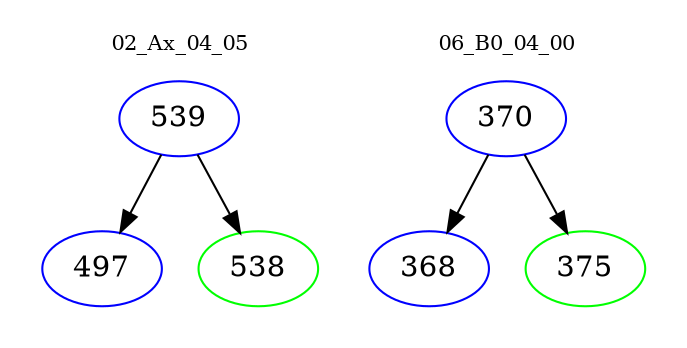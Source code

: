 digraph{
subgraph cluster_0 {
color = white
label = "02_Ax_04_05";
fontsize=10;
T0_539 [label="539", color="blue"]
T0_539 -> T0_497 [color="black"]
T0_497 [label="497", color="blue"]
T0_539 -> T0_538 [color="black"]
T0_538 [label="538", color="green"]
}
subgraph cluster_1 {
color = white
label = "06_B0_04_00";
fontsize=10;
T1_370 [label="370", color="blue"]
T1_370 -> T1_368 [color="black"]
T1_368 [label="368", color="blue"]
T1_370 -> T1_375 [color="black"]
T1_375 [label="375", color="green"]
}
}
